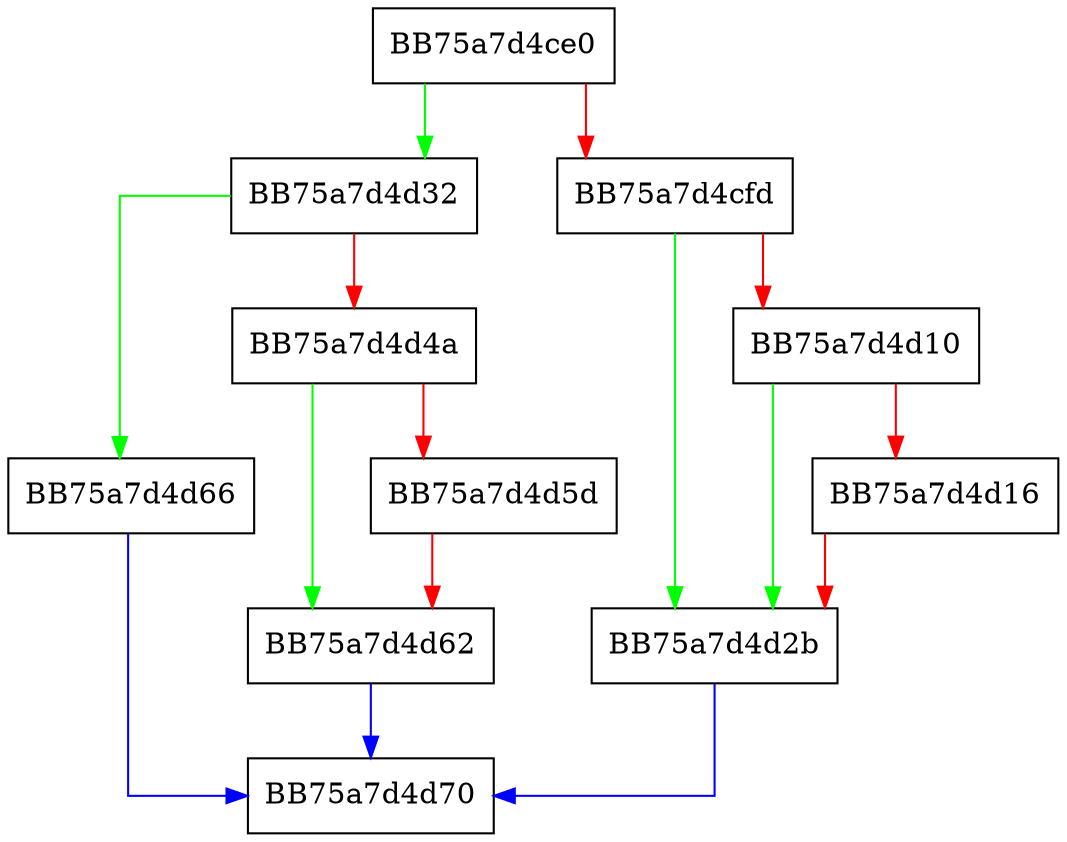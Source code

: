 digraph GetSysroot {
  node [shape="box"];
  graph [splines=ortho];
  BB75a7d4ce0 -> BB75a7d4d32 [color="green"];
  BB75a7d4ce0 -> BB75a7d4cfd [color="red"];
  BB75a7d4cfd -> BB75a7d4d2b [color="green"];
  BB75a7d4cfd -> BB75a7d4d10 [color="red"];
  BB75a7d4d10 -> BB75a7d4d2b [color="green"];
  BB75a7d4d10 -> BB75a7d4d16 [color="red"];
  BB75a7d4d16 -> BB75a7d4d2b [color="red"];
  BB75a7d4d2b -> BB75a7d4d70 [color="blue"];
  BB75a7d4d32 -> BB75a7d4d66 [color="green"];
  BB75a7d4d32 -> BB75a7d4d4a [color="red"];
  BB75a7d4d4a -> BB75a7d4d62 [color="green"];
  BB75a7d4d4a -> BB75a7d4d5d [color="red"];
  BB75a7d4d5d -> BB75a7d4d62 [color="red"];
  BB75a7d4d62 -> BB75a7d4d70 [color="blue"];
  BB75a7d4d66 -> BB75a7d4d70 [color="blue"];
}